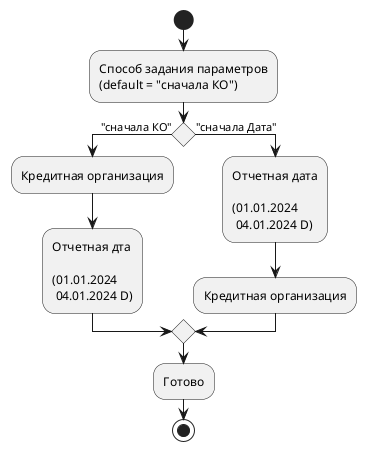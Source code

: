 @startuml
start
:Способ задания параметров 
(default = "сначала КО");
if () then ("cначала КО") 
:Кредитная организация;
:Отчетная дта

(01.01.2024
 04.01.2024 D);
else ("сначала Дата")
:Отчетная дата

(01.01.2024 
 04.01.2024 D);
:Кредитная организация;
endif
:Готово;
stop 
@enduml
